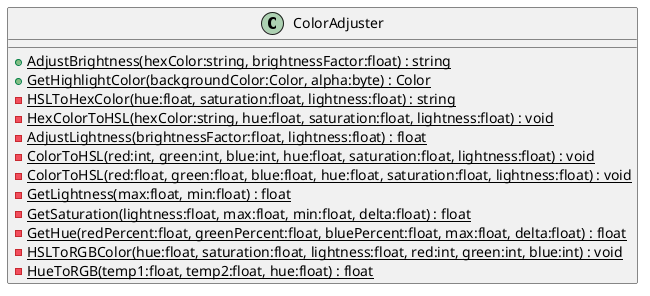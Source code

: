 @startuml
class ColorAdjuster {
    + {static} AdjustBrightness(hexColor:string, brightnessFactor:float) : string
    + {static} GetHighlightColor(backgroundColor:Color, alpha:byte) : Color
    - {static} HSLToHexColor(hue:float, saturation:float, lightness:float) : string
    - {static} HexColorToHSL(hexColor:string, hue:float, saturation:float, lightness:float) : void
    - {static} AdjustLightness(brightnessFactor:float, lightness:float) : float
    - {static} ColorToHSL(red:int, green:int, blue:int, hue:float, saturation:float, lightness:float) : void
    - {static} ColorToHSL(red:float, green:float, blue:float, hue:float, saturation:float, lightness:float) : void
    - {static} GetLightness(max:float, min:float) : float
    - {static} GetSaturation(lightness:float, max:float, min:float, delta:float) : float
    - {static} GetHue(redPercent:float, greenPercent:float, bluePercent:float, max:float, delta:float) : float
    - {static} HSLToRGBColor(hue:float, saturation:float, lightness:float, red:int, green:int, blue:int) : void
    - {static} HueToRGB(temp1:float, temp2:float, hue:float) : float
}
@enduml
